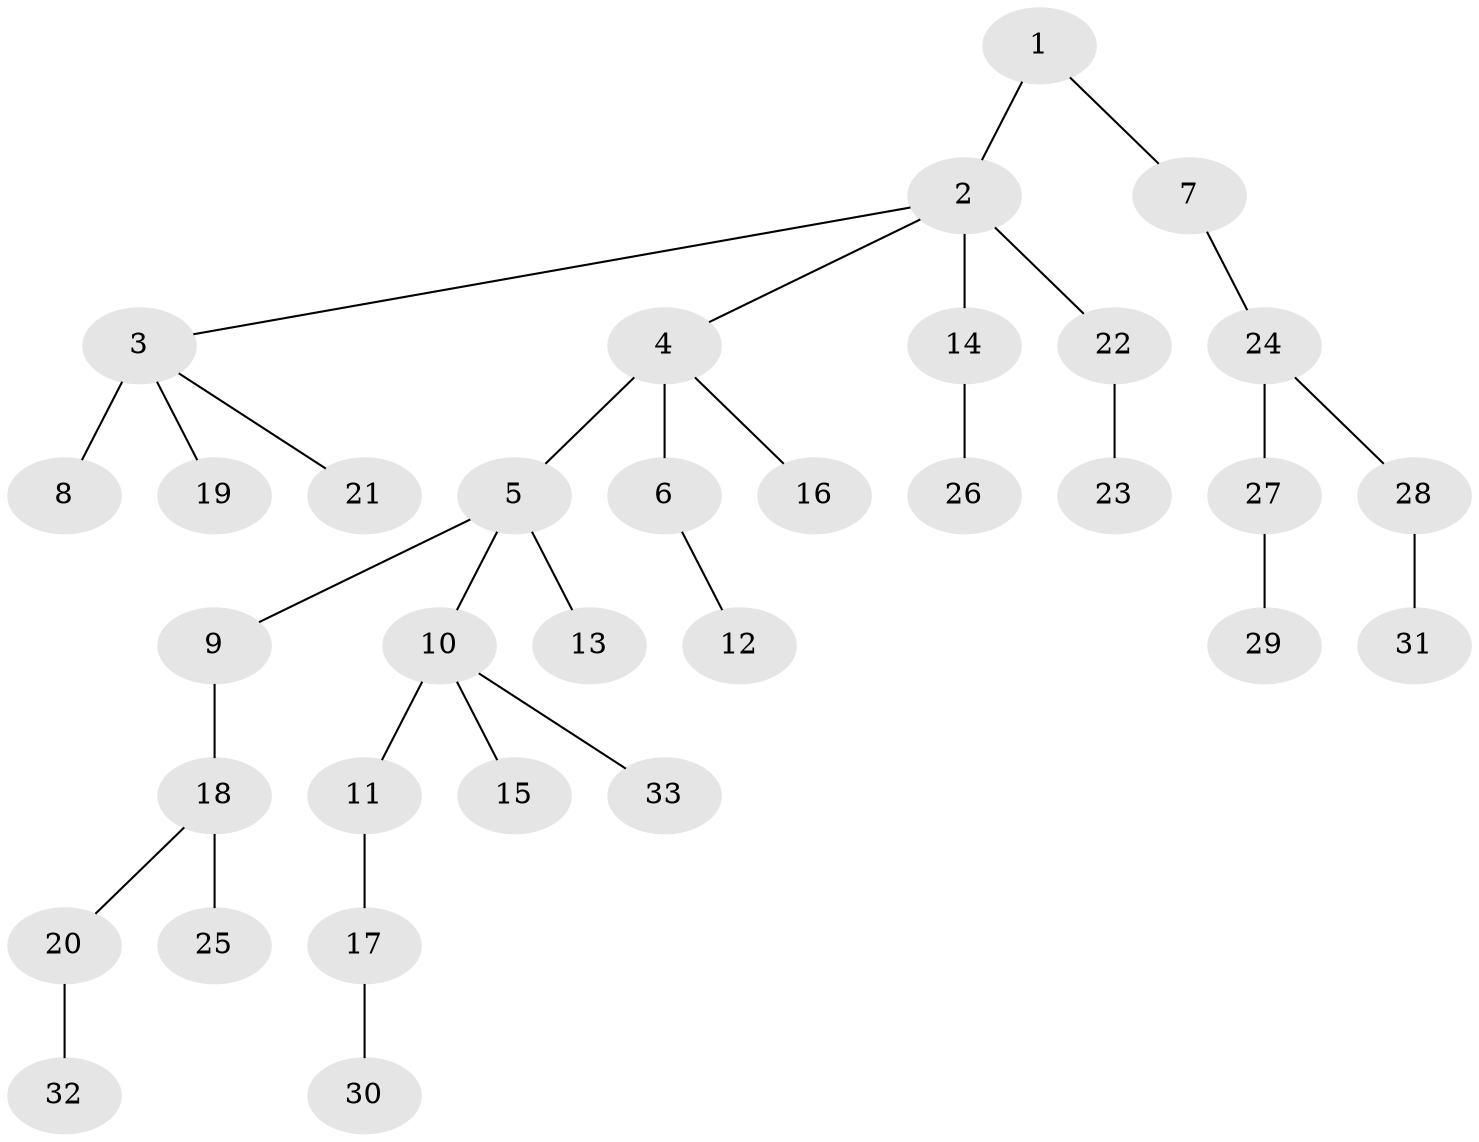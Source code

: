 // original degree distribution, {3: 0.09375, 6: 0.015625, 4: 0.109375, 1: 0.453125, 5: 0.015625, 2: 0.3125}
// Generated by graph-tools (version 1.1) at 2025/36/03/09/25 02:36:32]
// undirected, 33 vertices, 32 edges
graph export_dot {
graph [start="1"]
  node [color=gray90,style=filled];
  1;
  2;
  3;
  4;
  5;
  6;
  7;
  8;
  9;
  10;
  11;
  12;
  13;
  14;
  15;
  16;
  17;
  18;
  19;
  20;
  21;
  22;
  23;
  24;
  25;
  26;
  27;
  28;
  29;
  30;
  31;
  32;
  33;
  1 -- 2 [weight=1.0];
  1 -- 7 [weight=1.0];
  2 -- 3 [weight=1.0];
  2 -- 4 [weight=1.0];
  2 -- 14 [weight=1.0];
  2 -- 22 [weight=1.0];
  3 -- 8 [weight=3.0];
  3 -- 19 [weight=1.0];
  3 -- 21 [weight=1.0];
  4 -- 5 [weight=1.0];
  4 -- 6 [weight=2.0];
  4 -- 16 [weight=1.0];
  5 -- 9 [weight=1.0];
  5 -- 10 [weight=1.0];
  5 -- 13 [weight=1.0];
  6 -- 12 [weight=1.0];
  7 -- 24 [weight=1.0];
  9 -- 18 [weight=2.0];
  10 -- 11 [weight=1.0];
  10 -- 15 [weight=1.0];
  10 -- 33 [weight=1.0];
  11 -- 17 [weight=1.0];
  14 -- 26 [weight=1.0];
  17 -- 30 [weight=1.0];
  18 -- 20 [weight=1.0];
  18 -- 25 [weight=1.0];
  20 -- 32 [weight=1.0];
  22 -- 23 [weight=2.0];
  24 -- 27 [weight=1.0];
  24 -- 28 [weight=1.0];
  27 -- 29 [weight=1.0];
  28 -- 31 [weight=1.0];
}
